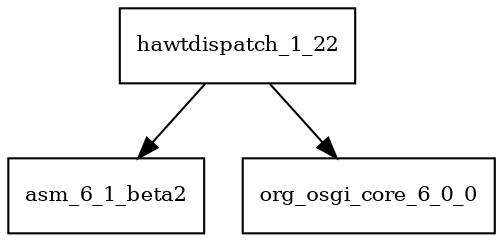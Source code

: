 digraph hawtdispatch_1_22_dependencies {
  node [shape = box, fontsize=10.0];
  hawtdispatch_1_22 -> asm_6_1_beta2;
  hawtdispatch_1_22 -> org_osgi_core_6_0_0;
}
